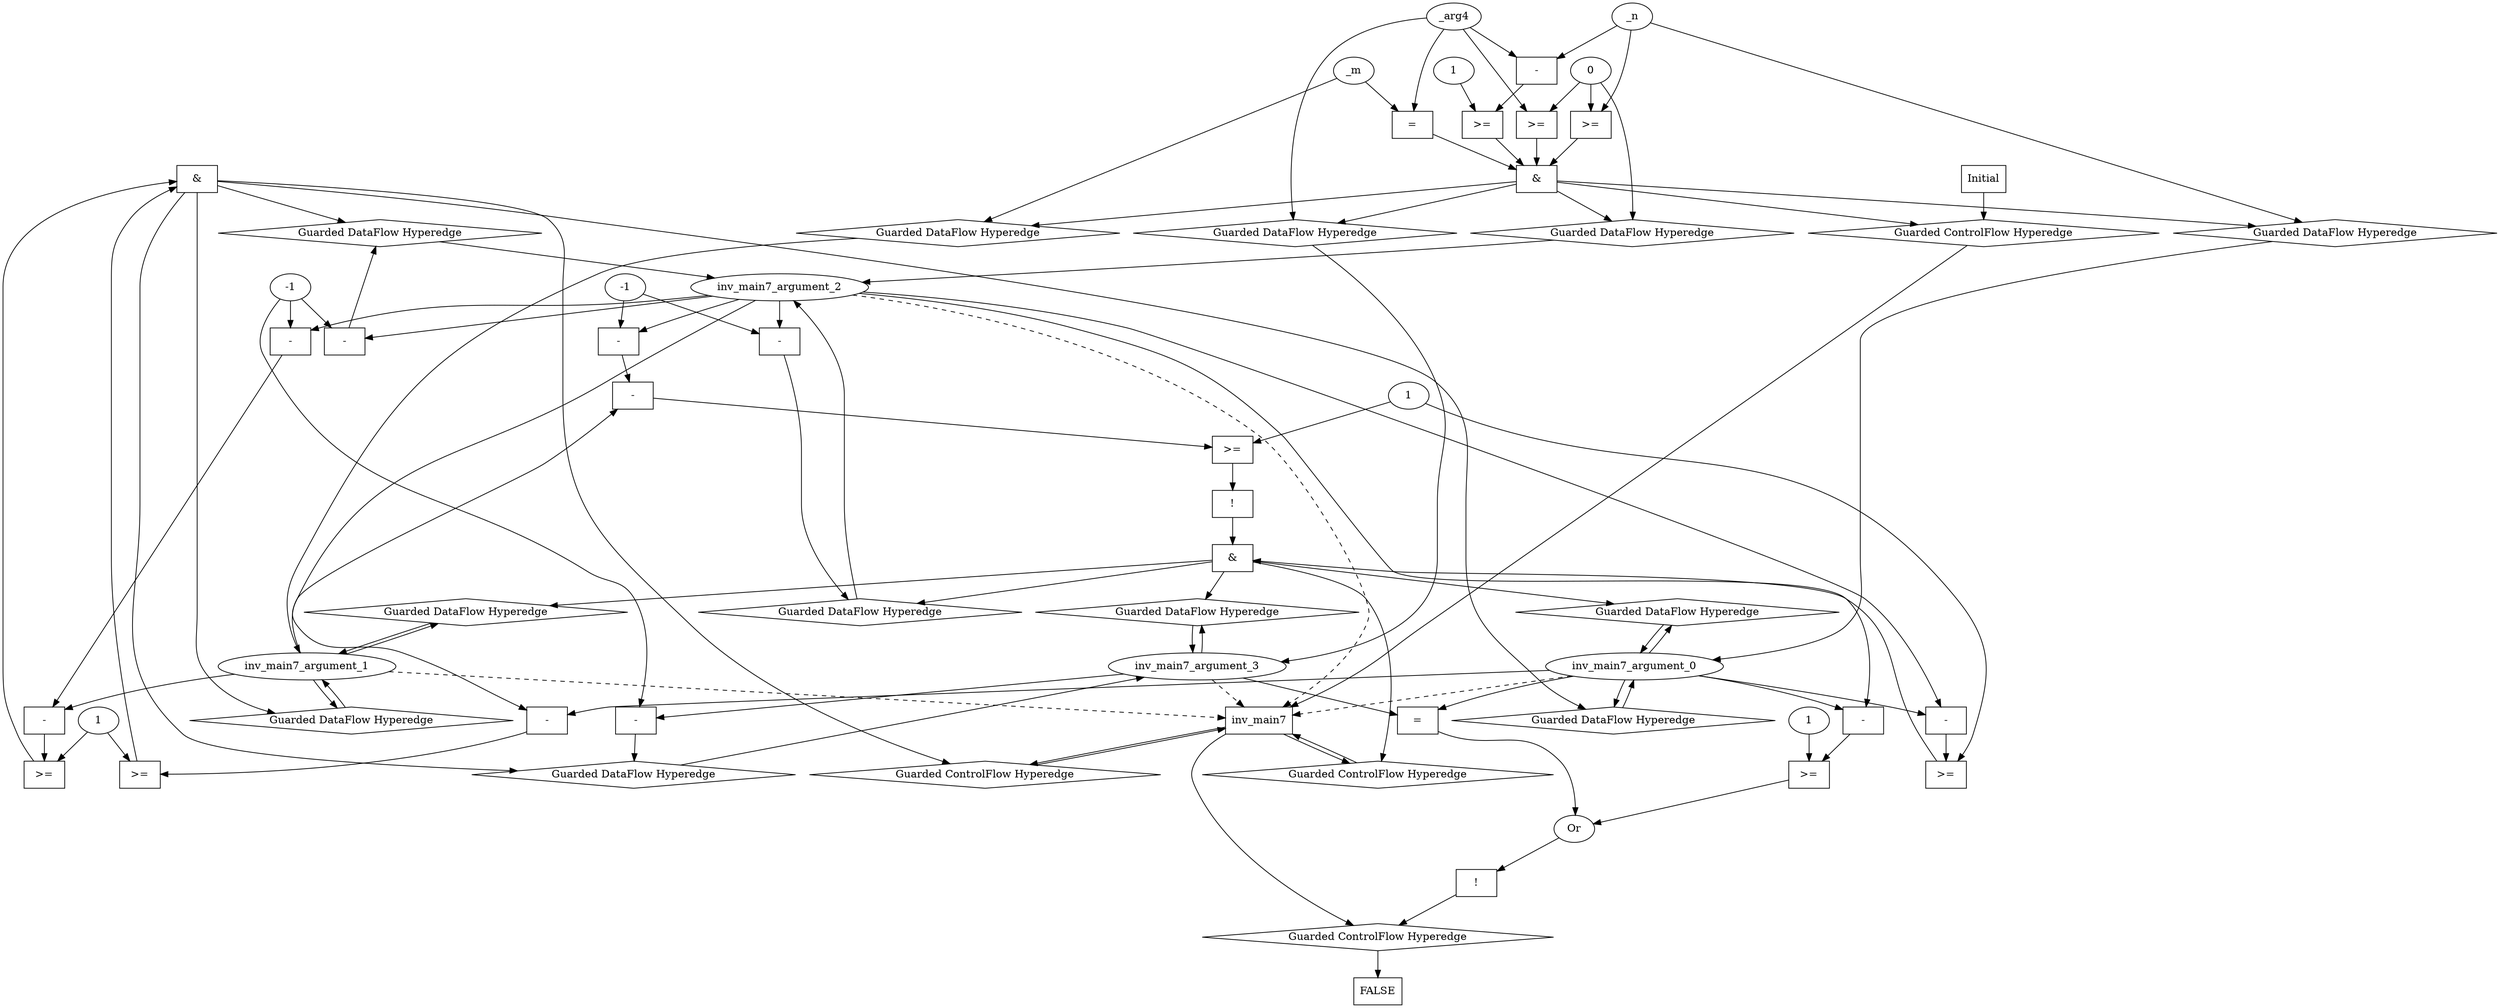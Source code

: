 digraph dag {
inv_main7 [label="inv_main7" shape="rect"];
FALSE [label="FALSE" shape="rect"];
Initial [label="Initial" shape="rect"];
ControlFowHyperEdge_0 [label="Guarded ControlFlow Hyperedge" shape="diamond"];
inv_main7 -> ControlFowHyperEdge_0[label=""]
ControlFowHyperEdge_0 -> inv_main7[label=""]
ControlFowHyperEdge_1 [label="Guarded ControlFlow Hyperedge" shape="diamond"];
inv_main7 -> ControlFowHyperEdge_1[label=""]
ControlFowHyperEdge_1 -> inv_main7[label=""]
ControlFowHyperEdge_2 [label="Guarded ControlFlow Hyperedge" shape="diamond"];
Initial -> ControlFowHyperEdge_2[label=""]
ControlFowHyperEdge_2 -> inv_main7[label=""]
ControlFowHyperEdge_3 [label="Guarded ControlFlow Hyperedge" shape="diamond"];
inv_main7 -> ControlFowHyperEdge_3[label=""]
ControlFowHyperEdge_3 -> FALSE[label=""]
inv_main7_argument_0 [label="inv_main7_argument_0" shape="oval"];
inv_main7_argument_0 -> inv_main7[label="" style="dashed"]
inv_main7_argument_1 [label="inv_main7_argument_1" shape="oval"];
inv_main7_argument_1 -> inv_main7[label="" style="dashed"]
inv_main7_argument_2 [label="inv_main7_argument_2" shape="oval"];
inv_main7_argument_2 -> inv_main7[label="" style="dashed"]
inv_main7_argument_3 [label="inv_main7_argument_3" shape="oval"];
inv_main7_argument_3 -> inv_main7[label="" style="dashed"]

xxxinv_main7___inv_main7_0xxx_and [label="&" shape="rect"];
xxxinv_main7___inv_main7_0xxxguard_0_node_0 [label=">=" shape="rect"];
xxxinv_main7___inv_main7_0xxxguard_0_node_1 [label="-" shape="rect"];
xxxinv_main7___inv_main7_0xxxguard_0_node_2 [label="-" shape="rect"];
xxxinv_main7___inv_main7_0xxxguard_0_node_6 [label="1"];
xxxinv_main7___inv_main7_0xxxguard_0_node_1->xxxinv_main7___inv_main7_0xxxguard_0_node_0
xxxinv_main7___inv_main7_0xxxguard_0_node_6->xxxinv_main7___inv_main7_0xxxguard_0_node_0
xxxinv_main7___inv_main7_0xxxguard_0_node_2->xxxinv_main7___inv_main7_0xxxguard_0_node_1
inv_main7_argument_1->xxxinv_main7___inv_main7_0xxxguard_0_node_1
inv_main7_argument_2->xxxinv_main7___inv_main7_0xxxguard_0_node_2
xxxinv_main7___inv_main7_0xxxdataFlow_0_node_2->xxxinv_main7___inv_main7_0xxxguard_0_node_2

xxxinv_main7___inv_main7_0xxxguard_0_node_0->xxxinv_main7___inv_main7_0xxx_and [label=""];
xxxinv_main7___inv_main7_0xxxguard1_node_0 [label=">=" shape="rect"];
xxxinv_main7___inv_main7_0xxxguard1_node_1 [label="-" shape="rect"];
xxxinv_main7___inv_main7_0xxxguard1_node_1->xxxinv_main7___inv_main7_0xxxguard1_node_0
xxxinv_main7___inv_main7_0xxxguard_0_node_6->xxxinv_main7___inv_main7_0xxxguard1_node_0
inv_main7_argument_0->xxxinv_main7___inv_main7_0xxxguard1_node_1
inv_main7_argument_2->xxxinv_main7___inv_main7_0xxxguard1_node_1

xxxinv_main7___inv_main7_0xxxguard1_node_0->xxxinv_main7___inv_main7_0xxx_and [label=""];
xxxinv_main7___inv_main7_0xxx_and->ControlFowHyperEdge_0 [label=""];
xxxinv_main7___inv_main7_0xxxdataFlow_0_node_0 [label="-" shape="rect"];
xxxinv_main7___inv_main7_0xxxdataFlow_0_node_2 [label="-1"];
inv_main7_argument_2->xxxinv_main7___inv_main7_0xxxdataFlow_0_node_0
xxxinv_main7___inv_main7_0xxxdataFlow_0_node_2->xxxinv_main7___inv_main7_0xxxdataFlow_0_node_0

xxxinv_main7___inv_main7_0xxxdataFlow_0_node_0->DataFowHyperEdge_0_inv_main7_argument_2 [label=""];
xxxinv_main7___inv_main7_0xxxdataFlow1_node_0 [label="-" shape="rect"];
inv_main7_argument_3->xxxinv_main7___inv_main7_0xxxdataFlow1_node_0
xxxinv_main7___inv_main7_0xxxdataFlow_0_node_2->xxxinv_main7___inv_main7_0xxxdataFlow1_node_0

xxxinv_main7___inv_main7_0xxxdataFlow1_node_0->DataFowHyperEdge_0_inv_main7_argument_3 [label=""];
xxxinv_main7___inv_main7_1xxx_and [label="&" shape="rect"];
xxxinv_main7___inv_main7_1xxxguard_0_node_0 [label="!" shape="rect"];
xxxinv_main7___inv_main7_1xxxguard_0_node_1 [label=">=" shape="rect"];
xxxinv_main7___inv_main7_1xxxguard_0_node_2 [label="-" shape="rect"];
xxxinv_main7___inv_main7_1xxxguard_0_node_3 [label="-" shape="rect"];
xxxinv_main7___inv_main7_1xxxguard_0_node_7 [label="1"];
xxxinv_main7___inv_main7_1xxxguard_0_node_1->xxxinv_main7___inv_main7_1xxxguard_0_node_0
xxxinv_main7___inv_main7_1xxxguard_0_node_2->xxxinv_main7___inv_main7_1xxxguard_0_node_1
xxxinv_main7___inv_main7_1xxxguard_0_node_7->xxxinv_main7___inv_main7_1xxxguard_0_node_1
xxxinv_main7___inv_main7_1xxxguard_0_node_3->xxxinv_main7___inv_main7_1xxxguard_0_node_2
inv_main7_argument_1->xxxinv_main7___inv_main7_1xxxguard_0_node_2
inv_main7_argument_2->xxxinv_main7___inv_main7_1xxxguard_0_node_3
xxxinv_main7___inv_main7_1xxxdataFlow_0_node_2->xxxinv_main7___inv_main7_1xxxguard_0_node_3

xxxinv_main7___inv_main7_1xxxguard_0_node_0->xxxinv_main7___inv_main7_1xxx_and [label=""];
xxxinv_main7___inv_main7_1xxxguard1_node_0 [label=">=" shape="rect"];
xxxinv_main7___inv_main7_1xxxguard1_node_1 [label="-" shape="rect"];
xxxinv_main7___inv_main7_1xxxguard1_node_1->xxxinv_main7___inv_main7_1xxxguard1_node_0
xxxinv_main7___inv_main7_1xxxguard_0_node_7->xxxinv_main7___inv_main7_1xxxguard1_node_0
inv_main7_argument_0->xxxinv_main7___inv_main7_1xxxguard1_node_1
inv_main7_argument_2->xxxinv_main7___inv_main7_1xxxguard1_node_1

xxxinv_main7___inv_main7_1xxxguard1_node_0->xxxinv_main7___inv_main7_1xxx_and [label=""];
xxxinv_main7___inv_main7_1xxx_and->ControlFowHyperEdge_1 [label=""];
xxxinv_main7___inv_main7_1xxxdataFlow_0_node_0 [label="-" shape="rect"];
xxxinv_main7___inv_main7_1xxxdataFlow_0_node_2 [label="-1"];
inv_main7_argument_2->xxxinv_main7___inv_main7_1xxxdataFlow_0_node_0
xxxinv_main7___inv_main7_1xxxdataFlow_0_node_2->xxxinv_main7___inv_main7_1xxxdataFlow_0_node_0

xxxinv_main7___inv_main7_1xxxdataFlow_0_node_0->DataFowHyperEdge_1_inv_main7_argument_2 [label=""];
xxxinv_main7___Initial_2xxx_and [label="&" shape="rect"];
xxxinv_main7___Initial_2xxxguard_0_node_0 [label=">=" shape="rect"];
xxxinv_main7___Initial_2xxxguard_0_node_1 [label="-" shape="rect"];
xxxinv_main7___Initial_2xxxguard_0_node_4 [label="1"];
xxxinv_main7___Initial_2xxxguard_0_node_1->xxxinv_main7___Initial_2xxxguard_0_node_0
xxxinv_main7___Initial_2xxxguard_0_node_4->xxxinv_main7___Initial_2xxxguard_0_node_0
xxxinv_main7___Initial_2xxxdataFlow_0_node_0->xxxinv_main7___Initial_2xxxguard_0_node_1
xxxinv_main7___Initial_2xxxdataFlow3_node_0->xxxinv_main7___Initial_2xxxguard_0_node_1

xxxinv_main7___Initial_2xxxguard_0_node_0->xxxinv_main7___Initial_2xxx_and [label=""];
xxxinv_main7___Initial_2xxxguard1_node_0 [label=">=" shape="rect"];
xxxinv_main7___Initial_2xxxdataFlow3_node_0->xxxinv_main7___Initial_2xxxguard1_node_0
xxxinv_main7___Initial_2xxxdataFlow2_node_0->xxxinv_main7___Initial_2xxxguard1_node_0

xxxinv_main7___Initial_2xxxguard1_node_0->xxxinv_main7___Initial_2xxx_and [label=""];
xxxinv_main7___Initial_2xxxguard2_node_0 [label=">=" shape="rect"];
xxxinv_main7___Initial_2xxxdataFlow_0_node_0->xxxinv_main7___Initial_2xxxguard2_node_0
xxxinv_main7___Initial_2xxxdataFlow2_node_0->xxxinv_main7___Initial_2xxxguard2_node_0

xxxinv_main7___Initial_2xxxguard2_node_0->xxxinv_main7___Initial_2xxx_and [label=""];
xxxinv_main7___Initial_2xxxguard3_node_0 [label="=" shape="rect"];
xxxinv_main7___Initial_2xxxdataFlow1_node_0->xxxinv_main7___Initial_2xxxguard3_node_0
xxxinv_main7___Initial_2xxxdataFlow3_node_0->xxxinv_main7___Initial_2xxxguard3_node_0

xxxinv_main7___Initial_2xxxguard3_node_0->xxxinv_main7___Initial_2xxx_and [label=""];
xxxinv_main7___Initial_2xxx_and->ControlFowHyperEdge_2 [label=""];
xxxinv_main7___Initial_2xxxdataFlow_0_node_0 [label="_n"];

xxxinv_main7___Initial_2xxxdataFlow_0_node_0->DataFowHyperEdge_2_inv_main7_argument_0 [label=""];
xxxinv_main7___Initial_2xxxdataFlow1_node_0 [label="_m"];

xxxinv_main7___Initial_2xxxdataFlow1_node_0->DataFowHyperEdge_2_inv_main7_argument_1 [label=""];
xxxinv_main7___Initial_2xxxdataFlow2_node_0 [label="0"];

xxxinv_main7___Initial_2xxxdataFlow2_node_0->DataFowHyperEdge_2_inv_main7_argument_2 [label=""];
xxxinv_main7___Initial_2xxxdataFlow3_node_0 [label="_arg4"];

xxxinv_main7___Initial_2xxxdataFlow3_node_0->DataFowHyperEdge_2_inv_main7_argument_3 [label=""];
xxxFALSE___inv_main7_3xxxguard_0_node_0 [label="!" shape="rect"];
xxxFALSE___inv_main7_3xxxguard_0_node_1 [label="Or"];
xxxFALSE___inv_main7_3xxxguard_0_node_2 [label="=" shape="rect"];
xxxFALSE___inv_main7_3xxxguard_0_node_5 [label=">=" shape="rect"];
xxxFALSE___inv_main7_3xxxguard_0_node_6 [label="-" shape="rect"];
xxxFALSE___inv_main7_3xxxguard_0_node_9 [label="1"];
xxxFALSE___inv_main7_3xxxguard_0_node_1->xxxFALSE___inv_main7_3xxxguard_0_node_0
xxxFALSE___inv_main7_3xxxguard_0_node_2->xxxFALSE___inv_main7_3xxxguard_0_node_1
xxxFALSE___inv_main7_3xxxguard_0_node_5->xxxFALSE___inv_main7_3xxxguard_0_node_1
inv_main7_argument_3->xxxFALSE___inv_main7_3xxxguard_0_node_2
inv_main7_argument_0->xxxFALSE___inv_main7_3xxxguard_0_node_2
xxxFALSE___inv_main7_3xxxguard_0_node_6->xxxFALSE___inv_main7_3xxxguard_0_node_5
xxxFALSE___inv_main7_3xxxguard_0_node_9->xxxFALSE___inv_main7_3xxxguard_0_node_5
inv_main7_argument_0->xxxFALSE___inv_main7_3xxxguard_0_node_6
inv_main7_argument_2->xxxFALSE___inv_main7_3xxxguard_0_node_6

xxxFALSE___inv_main7_3xxxguard_0_node_0->ControlFowHyperEdge_3 [label=""];
DataFowHyperEdge_0_inv_main7_argument_0 [label="Guarded DataFlow Hyperedge" shape="diamond"];
DataFowHyperEdge_0_inv_main7_argument_0 -> inv_main7_argument_0[label=""]
xxxinv_main7___inv_main7_0xxx_and -> DataFowHyperEdge_0_inv_main7_argument_0[label=""]
DataFowHyperEdge_0_inv_main7_argument_1 [label="Guarded DataFlow Hyperedge" shape="diamond"];
DataFowHyperEdge_0_inv_main7_argument_1 -> inv_main7_argument_1[label=""]
xxxinv_main7___inv_main7_0xxx_and -> DataFowHyperEdge_0_inv_main7_argument_1[label=""]
DataFowHyperEdge_0_inv_main7_argument_2 [label="Guarded DataFlow Hyperedge" shape="diamond"];
DataFowHyperEdge_0_inv_main7_argument_2 -> inv_main7_argument_2[label=""]
xxxinv_main7___inv_main7_0xxx_and -> DataFowHyperEdge_0_inv_main7_argument_2[label=""]
DataFowHyperEdge_0_inv_main7_argument_3 [label="Guarded DataFlow Hyperedge" shape="diamond"];
DataFowHyperEdge_0_inv_main7_argument_3 -> inv_main7_argument_3[label=""]
xxxinv_main7___inv_main7_0xxx_and -> DataFowHyperEdge_0_inv_main7_argument_3[label=""]
DataFowHyperEdge_1_inv_main7_argument_0 [label="Guarded DataFlow Hyperedge" shape="diamond"];
DataFowHyperEdge_1_inv_main7_argument_0 -> inv_main7_argument_0[label=""]
xxxinv_main7___inv_main7_1xxx_and -> DataFowHyperEdge_1_inv_main7_argument_0[label=""]
DataFowHyperEdge_1_inv_main7_argument_1 [label="Guarded DataFlow Hyperedge" shape="diamond"];
DataFowHyperEdge_1_inv_main7_argument_1 -> inv_main7_argument_1[label=""]
xxxinv_main7___inv_main7_1xxx_and -> DataFowHyperEdge_1_inv_main7_argument_1[label=""]
DataFowHyperEdge_1_inv_main7_argument_2 [label="Guarded DataFlow Hyperedge" shape="diamond"];
DataFowHyperEdge_1_inv_main7_argument_2 -> inv_main7_argument_2[label=""]
xxxinv_main7___inv_main7_1xxx_and -> DataFowHyperEdge_1_inv_main7_argument_2[label=""]
DataFowHyperEdge_1_inv_main7_argument_3 [label="Guarded DataFlow Hyperedge" shape="diamond"];
DataFowHyperEdge_1_inv_main7_argument_3 -> inv_main7_argument_3[label=""]
xxxinv_main7___inv_main7_1xxx_and -> DataFowHyperEdge_1_inv_main7_argument_3[label=""]
DataFowHyperEdge_2_inv_main7_argument_0 [label="Guarded DataFlow Hyperedge" shape="diamond"];
DataFowHyperEdge_2_inv_main7_argument_0 -> inv_main7_argument_0[label=""]
xxxinv_main7___Initial_2xxx_and -> DataFowHyperEdge_2_inv_main7_argument_0[label=""]
DataFowHyperEdge_2_inv_main7_argument_1 [label="Guarded DataFlow Hyperedge" shape="diamond"];
DataFowHyperEdge_2_inv_main7_argument_1 -> inv_main7_argument_1[label=""]
xxxinv_main7___Initial_2xxx_and -> DataFowHyperEdge_2_inv_main7_argument_1[label=""]
DataFowHyperEdge_2_inv_main7_argument_2 [label="Guarded DataFlow Hyperedge" shape="diamond"];
DataFowHyperEdge_2_inv_main7_argument_2 -> inv_main7_argument_2[label=""]
xxxinv_main7___Initial_2xxx_and -> DataFowHyperEdge_2_inv_main7_argument_2[label=""]
DataFowHyperEdge_2_inv_main7_argument_3 [label="Guarded DataFlow Hyperedge" shape="diamond"];
DataFowHyperEdge_2_inv_main7_argument_3 -> inv_main7_argument_3[label=""]
xxxinv_main7___Initial_2xxx_and -> DataFowHyperEdge_2_inv_main7_argument_3[label=""]
inv_main7_argument_0 -> DataFowHyperEdge_0_inv_main7_argument_0[label=""]
inv_main7_argument_1 -> DataFowHyperEdge_0_inv_main7_argument_1[label=""]
inv_main7_argument_0 -> DataFowHyperEdge_1_inv_main7_argument_0[label=""]
inv_main7_argument_1 -> DataFowHyperEdge_1_inv_main7_argument_1[label=""]
inv_main7_argument_3 -> DataFowHyperEdge_1_inv_main7_argument_3[label=""]
}
